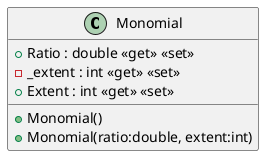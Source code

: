@startuml
class Monomial {
    + Monomial()
    + Monomial(ratio:double, extent:int)
    + Ratio : double <<get>> <<set>>
    - _extent : int <<get>> <<set>>
    + Extent : int <<get>> <<set>>
}
@enduml
